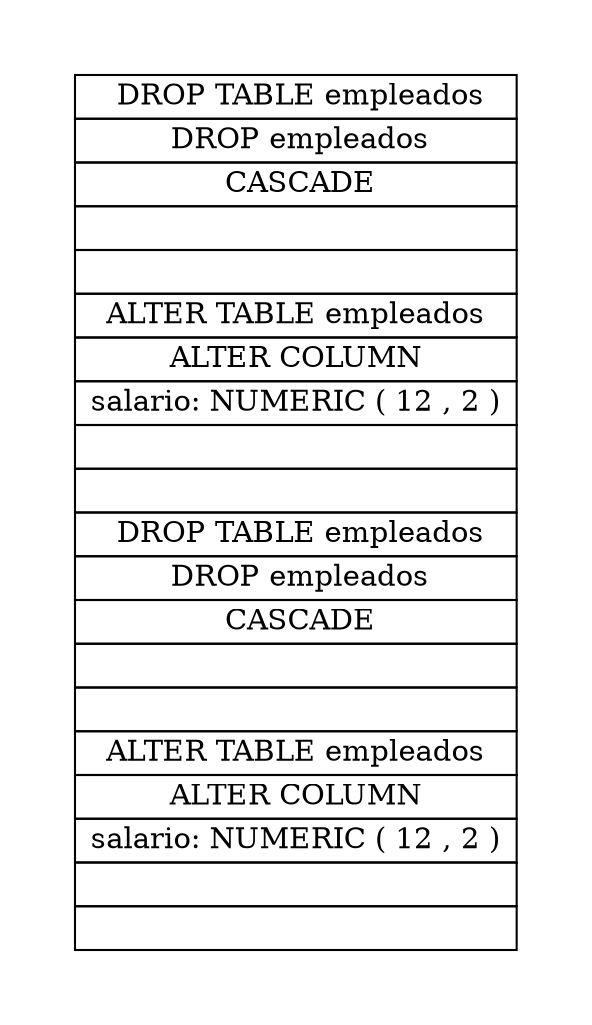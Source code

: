 digraph {
  graph [pad="0.5", nodesep="0.5", ranksep="2" ]  //  splines=ortho]
  node  [shape=plain]
 // rankdir=LR;  // makes a very small difference

Foo [label=<
<table border="0" cellborder="1" cellspacing="0">
  <tr>  <td> DROP TABLE empleados</td></tr>
  <tr>  <td> DROP empleados</td></tr>
  <tr>  <td> CASCADE</td></tr>
  <tr>  <td> </td></tr>
  <tr>  <td> </td></tr>
  <tr>  <td> ALTER TABLE empleados </td></tr>
  <tr>  <td> ALTER COLUMN </td></tr>
  <tr>  <td> salario: NUMERIC ( 12 , 2 ) </td></tr>
  <tr>  <td> </td></tr>
  <tr>  <td> </td></tr>
  <tr>  <td> DROP TABLE empleados</td></tr>
  <tr>  <td> DROP empleados</td></tr>
  <tr>  <td> CASCADE</td></tr>
  <tr>  <td> </td></tr>
  <tr>  <td> </td></tr>
  <tr>  <td> ALTER TABLE empleados </td></tr>
  <tr>  <td> ALTER COLUMN </td></tr>
  <tr>  <td> salario: NUMERIC ( 12 , 2 ) </td></tr>
  <tr>  <td> </td></tr>
  <tr>  <td> </td></tr>
</table>>];


}